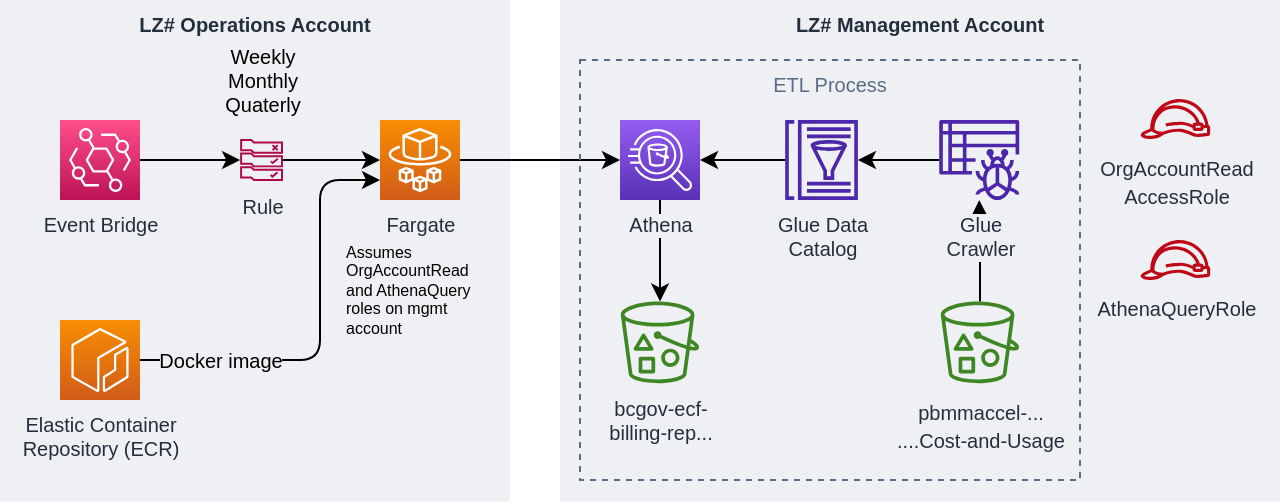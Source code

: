 <mxfile version="19.0.0" type="device"><diagram id="A0MO-ch8kLEO4IOHCz-x" name="Page-1"><mxGraphModel dx="2951" dy="1426" grid="1" gridSize="10" guides="1" tooltips="1" connect="1" arrows="1" fold="1" page="1" pageScale="1" pageWidth="850" pageHeight="1100" math="0" shadow="0"><root><mxCell id="0"/><mxCell id="1" parent="0"/><mxCell id="VIE-3Mf154Oqx4W3-CL3-3" value="LZ# Management Account" style="fillColor=#EFF0F3;strokeColor=none;dashed=0;verticalAlign=top;fontStyle=1;fontColor=#232F3D;fontSize=10;" parent="1" vertex="1"><mxGeometry x="-480" y="320" width="360" height="250.8" as="geometry"/></mxCell><mxCell id="VIE-3Mf154Oqx4W3-CL3-2" value="LZ# Operations Account" style="fillColor=#EFF0F3;strokeColor=none;dashed=0;verticalAlign=top;fontStyle=1;fontColor=#232F3D;fontSize=10;align=center;" parent="1" vertex="1"><mxGeometry x="-760" y="320" width="255" height="250.8" as="geometry"/></mxCell><mxCell id="VIE-3Mf154Oqx4W3-CL3-27" style="edgeStyle=orthogonalEdgeStyle;rounded=0;orthogonalLoop=1;jettySize=auto;html=1;" parent="1" source="VIE-3Mf154Oqx4W3-CL3-5" target="VIE-3Mf154Oqx4W3-CL3-9" edge="1"><mxGeometry relative="1" as="geometry"/></mxCell><mxCell id="VIE-3Mf154Oqx4W3-CL3-26" style="edgeStyle=orthogonalEdgeStyle;rounded=0;orthogonalLoop=1;jettySize=auto;html=1;" parent="1" source="VIE-3Mf154Oqx4W3-CL3-7" target="VIE-3Mf154Oqx4W3-CL3-5" edge="1"><mxGeometry relative="1" as="geometry"/></mxCell><mxCell id="VIE-3Mf154Oqx4W3-CL3-7" value="&lt;font style=&quot;font-size: 10px&quot;&gt;pbmmaccel-...&lt;br&gt;....Cost-and-Usage&lt;/font&gt;" style="sketch=0;outlineConnect=0;fontColor=#232F3E;gradientColor=none;fillColor=#3F8624;strokeColor=none;dashed=0;verticalLabelPosition=bottom;verticalAlign=top;align=center;html=1;fontSize=12;fontStyle=0;aspect=fixed;pointerEvents=1;shape=mxgraph.aws4.bucket_with_objects;" parent="1" vertex="1"><mxGeometry x="-289.62" y="470.8" width="39.23" height="40.8" as="geometry"/></mxCell><mxCell id="VIE-3Mf154Oqx4W3-CL3-28" style="edgeStyle=orthogonalEdgeStyle;rounded=0;orthogonalLoop=1;jettySize=auto;html=1;" parent="1" source="VIE-3Mf154Oqx4W3-CL3-9" target="VIE-3Mf154Oqx4W3-CL3-11" edge="1"><mxGeometry relative="1" as="geometry"/></mxCell><mxCell id="VIE-3Mf154Oqx4W3-CL3-9" value="Glue Data&lt;br style=&quot;font-size: 10px;&quot;&gt;Catalog" style="sketch=0;outlineConnect=0;fontColor=#232F3E;gradientColor=none;fillColor=#4D27AA;strokeColor=none;dashed=0;verticalLabelPosition=bottom;verticalAlign=top;align=center;html=1;fontSize=10;fontStyle=0;aspect=fixed;pointerEvents=1;shape=mxgraph.aws4.glue_data_catalog;" parent="1" vertex="1"><mxGeometry x="-367.69" y="380.0" width="36.92" height="40" as="geometry"/></mxCell><mxCell id="VIE-3Mf154Oqx4W3-CL3-29" style="edgeStyle=orthogonalEdgeStyle;rounded=0;orthogonalLoop=1;jettySize=auto;html=1;" parent="1" source="VIE-3Mf154Oqx4W3-CL3-11" target="VIE-3Mf154Oqx4W3-CL3-12" edge="1"><mxGeometry relative="1" as="geometry"/></mxCell><mxCell id="VIE-3Mf154Oqx4W3-CL3-12" value="bcgov-ecf-&lt;br&gt;billing-rep..." style="sketch=0;outlineConnect=0;fontColor=#232F3E;gradientColor=none;fillColor=#3F8624;strokeColor=none;dashed=0;verticalLabelPosition=bottom;verticalAlign=top;align=center;html=1;fontSize=10;fontStyle=0;aspect=fixed;pointerEvents=1;shape=mxgraph.aws4.bucket_with_objects;" parent="1" vertex="1"><mxGeometry x="-449.61" y="470.8" width="39.23" height="40.8" as="geometry"/></mxCell><mxCell id="VIE-3Mf154Oqx4W3-CL3-14" style="edgeStyle=orthogonalEdgeStyle;rounded=1;orthogonalLoop=1;jettySize=auto;html=1;entryX=0;entryY=0.75;entryDx=0;entryDy=0;entryPerimeter=0;fontSize=10;" parent="1" source="VIE-3Mf154Oqx4W3-CL3-16" target="VIE-3Mf154Oqx4W3-CL3-18" edge="1"><mxGeometry relative="1" as="geometry"><Array as="points"><mxPoint x="-600" y="500.0"/><mxPoint x="-600" y="410"/></Array></mxGeometry></mxCell><mxCell id="VIE-3Mf154Oqx4W3-CL3-15" value="Docker image" style="edgeLabel;html=1;align=center;verticalAlign=middle;resizable=0;points=[];fontSize=10;labelBackgroundColor=#EFF0F3;" parent="VIE-3Mf154Oqx4W3-CL3-14" vertex="1" connectable="0"><mxGeometry x="-0.646" relative="1" as="geometry"><mxPoint x="3" as="offset"/></mxGeometry></mxCell><mxCell id="VIE-3Mf154Oqx4W3-CL3-16" value="Elastic Container&lt;br style=&quot;font-size: 10px;&quot;&gt;Repository (ECR)" style="sketch=0;points=[[0,0,0],[0.25,0,0],[0.5,0,0],[0.75,0,0],[1,0,0],[0,1,0],[0.25,1,0],[0.5,1,0],[0.75,1,0],[1,1,0],[0,0.25,0],[0,0.5,0],[0,0.75,0],[1,0.25,0],[1,0.5,0],[1,0.75,0]];outlineConnect=0;fontColor=#232F3E;gradientColor=#F78E04;gradientDirection=north;fillColor=#D05C17;strokeColor=#ffffff;dashed=0;verticalLabelPosition=bottom;verticalAlign=top;align=center;html=1;fontSize=10;fontStyle=0;aspect=fixed;shape=mxgraph.aws4.resourceIcon;resIcon=mxgraph.aws4.ecr;rounded=1;labelBackgroundColor=none;" parent="1" vertex="1"><mxGeometry x="-730" y="480" width="40" height="40" as="geometry"/></mxCell><mxCell id="VIE-3Mf154Oqx4W3-CL3-30" style="edgeStyle=orthogonalEdgeStyle;rounded=0;orthogonalLoop=1;jettySize=auto;html=1;" parent="1" source="VIE-3Mf154Oqx4W3-CL3-18" target="VIE-3Mf154Oqx4W3-CL3-11" edge="1"><mxGeometry relative="1" as="geometry"/></mxCell><mxCell id="VIE-3Mf154Oqx4W3-CL3-18" value="Fargate" style="sketch=0;points=[[0,0,0],[0.25,0,0],[0.5,0,0],[0.75,0,0],[1,0,0],[0,1,0],[0.25,1,0],[0.5,1,0],[0.75,1,0],[1,1,0],[0,0.25,0],[0,0.5,0],[0,0.75,0],[1,0.25,0],[1,0.5,0],[1,0.75,0]];outlineConnect=0;fontColor=#232F3E;gradientColor=#F78E04;gradientDirection=north;fillColor=#D05C17;strokeColor=#ffffff;dashed=0;verticalLabelPosition=bottom;verticalAlign=top;align=center;html=1;fontSize=10;fontStyle=0;aspect=fixed;shape=mxgraph.aws4.resourceIcon;resIcon=mxgraph.aws4.fargate;rounded=1;labelBackgroundColor=none;" parent="1" vertex="1"><mxGeometry x="-570" y="380" width="40" height="40" as="geometry"/></mxCell><mxCell id="VIE-3Mf154Oqx4W3-CL3-19" style="edgeStyle=orthogonalEdgeStyle;rounded=0;orthogonalLoop=1;jettySize=auto;html=1;fontSize=10;" parent="1" source="VIE-3Mf154Oqx4W3-CL3-20" target="VIE-3Mf154Oqx4W3-CL3-22" edge="1"><mxGeometry relative="1" as="geometry"/></mxCell><mxCell id="VIE-3Mf154Oqx4W3-CL3-20" value="Event Bridge" style="sketch=0;points=[[0,0,0],[0.25,0,0],[0.5,0,0],[0.75,0,0],[1,0,0],[0,1,0],[0.25,1,0],[0.5,1,0],[0.75,1,0],[1,1,0],[0,0.25,0],[0,0.5,0],[0,0.75,0],[1,0.25,0],[1,0.5,0],[1,0.75,0]];outlineConnect=0;fontColor=#232F3E;gradientColor=#FF4F8B;gradientDirection=north;fillColor=#BC1356;strokeColor=#ffffff;dashed=0;verticalLabelPosition=bottom;verticalAlign=top;align=center;html=1;fontSize=10;fontStyle=0;aspect=fixed;shape=mxgraph.aws4.resourceIcon;resIcon=mxgraph.aws4.eventbridge;rounded=1;labelBackgroundColor=none;" parent="1" vertex="1"><mxGeometry x="-730" y="380" width="40" height="40" as="geometry"/></mxCell><mxCell id="VIE-3Mf154Oqx4W3-CL3-21" style="edgeStyle=orthogonalEdgeStyle;rounded=0;orthogonalLoop=1;jettySize=auto;html=1;fontSize=10;" parent="1" source="VIE-3Mf154Oqx4W3-CL3-22" target="VIE-3Mf154Oqx4W3-CL3-18" edge="1"><mxGeometry relative="1" as="geometry"/></mxCell><mxCell id="VIE-3Mf154Oqx4W3-CL3-22" value="Rule" style="sketch=0;outlineConnect=0;fontColor=#232F3E;gradientColor=none;fillColor=#B0084D;strokeColor=none;dashed=0;verticalLabelPosition=bottom;verticalAlign=top;align=center;html=1;fontSize=10;fontStyle=0;aspect=fixed;pointerEvents=1;shape=mxgraph.aws4.rule_2;rounded=1;labelBackgroundColor=none;" parent="1" vertex="1"><mxGeometry x="-640" y="389.5" width="21.55" height="21" as="geometry"/></mxCell><mxCell id="VIE-3Mf154Oqx4W3-CL3-23" value="Weekly&lt;br&gt;Monthly&lt;br&gt;Quaterly" style="text;html=1;align=center;verticalAlign=middle;resizable=0;points=[];autosize=1;strokeColor=none;fillColor=none;fontSize=10;" parent="1" vertex="1"><mxGeometry x="-654.22" y="340" width="50" height="40" as="geometry"/></mxCell><mxCell id="VIE-3Mf154Oqx4W3-CL3-5" value="Glue&lt;br style=&quot;font-size: 10px;&quot;&gt;Crawler" style="sketch=0;outlineConnect=0;fontColor=#232F3E;gradientColor=none;fillColor=#4D27AA;strokeColor=none;dashed=0;verticalLabelPosition=bottom;verticalAlign=top;align=center;html=1;fontSize=10;fontStyle=0;aspect=fixed;pointerEvents=1;shape=mxgraph.aws4.glue_crawlers;labelBackgroundColor=#EFF0F3;" parent="1" vertex="1"><mxGeometry x="-290.39" y="380.0" width="40" height="40" as="geometry"/></mxCell><mxCell id="VIE-3Mf154Oqx4W3-CL3-11" value="Athena" style="sketch=0;points=[[0,0,0],[0.25,0,0],[0.5,0,0],[0.75,0,0],[1,0,0],[0,1,0],[0.25,1,0],[0.5,1,0],[0.75,1,0],[1,1,0],[0,0.25,0],[0,0.5,0],[0,0.75,0],[1,0.25,0],[1,0.5,0],[1,0.75,0]];outlineConnect=0;fontColor=#232F3E;gradientColor=#945DF2;gradientDirection=north;fillColor=#5A30B5;strokeColor=#ffffff;dashed=0;verticalLabelPosition=bottom;verticalAlign=top;align=center;html=1;fontSize=10;fontStyle=0;aspect=fixed;shape=mxgraph.aws4.resourceIcon;resIcon=mxgraph.aws4.athena;rounded=1;labelBackgroundColor=#EFF0F3;spacingBottom=0;" parent="1" vertex="1"><mxGeometry x="-449.99" y="380.0" width="40" height="40" as="geometry"/></mxCell><mxCell id="Y3We9CE5cqr7qjCF5-Ga-2" value="&lt;font style=&quot;font-size: 10px&quot;&gt;OrgAccountRead&lt;br&gt;AccessRole&lt;/font&gt;" style="sketch=0;outlineConnect=0;fontColor=#232F3E;gradientColor=none;fillColor=#BF0816;strokeColor=none;dashed=0;verticalLabelPosition=bottom;verticalAlign=top;align=center;html=1;fontSize=12;fontStyle=0;aspect=fixed;pointerEvents=1;shape=mxgraph.aws4.role;" parent="1" vertex="1"><mxGeometry x="-190" y="369.5" width="35.45" height="20" as="geometry"/></mxCell><mxCell id="Y3We9CE5cqr7qjCF5-Ga-3" value="&lt;span style=&quot;font-size: 10px&quot;&gt;AthenaQueryRole&lt;/span&gt;" style="sketch=0;outlineConnect=0;fontColor=#232F3E;gradientColor=none;fillColor=#BF0816;strokeColor=none;dashed=0;verticalLabelPosition=bottom;verticalAlign=top;align=center;html=1;fontSize=12;fontStyle=0;aspect=fixed;pointerEvents=1;shape=mxgraph.aws4.role;" parent="1" vertex="1"><mxGeometry x="-190" y="440" width="35.45" height="20" as="geometry"/></mxCell><mxCell id="Y3We9CE5cqr7qjCF5-Ga-7" value="&lt;div&gt;&lt;span&gt;Assumes OrgAccountRead and AthenaQuery&lt;/span&gt;&lt;/div&gt;&lt;span&gt;&lt;div&gt;&lt;span&gt;roles on mgmt account&lt;/span&gt;&lt;/div&gt;&lt;/span&gt;" style="text;html=1;strokeColor=none;fillColor=none;align=left;verticalAlign=middle;whiteSpace=wrap;rounded=0;fontSize=8;" parent="1" vertex="1"><mxGeometry x="-588.66" y="440" width="77.31" height="50" as="geometry"/></mxCell><mxCell id="oJN8WSs380sR2dXf1pwn-4" value="ETL Process" style="fillColor=none;strokeColor=#5A6C86;dashed=1;verticalAlign=top;fontStyle=0;fontColor=#5A6C86;fontSize=10;" parent="1" vertex="1"><mxGeometry x="-470" y="350" width="250" height="210" as="geometry"/></mxCell></root></mxGraphModel></diagram></mxfile>